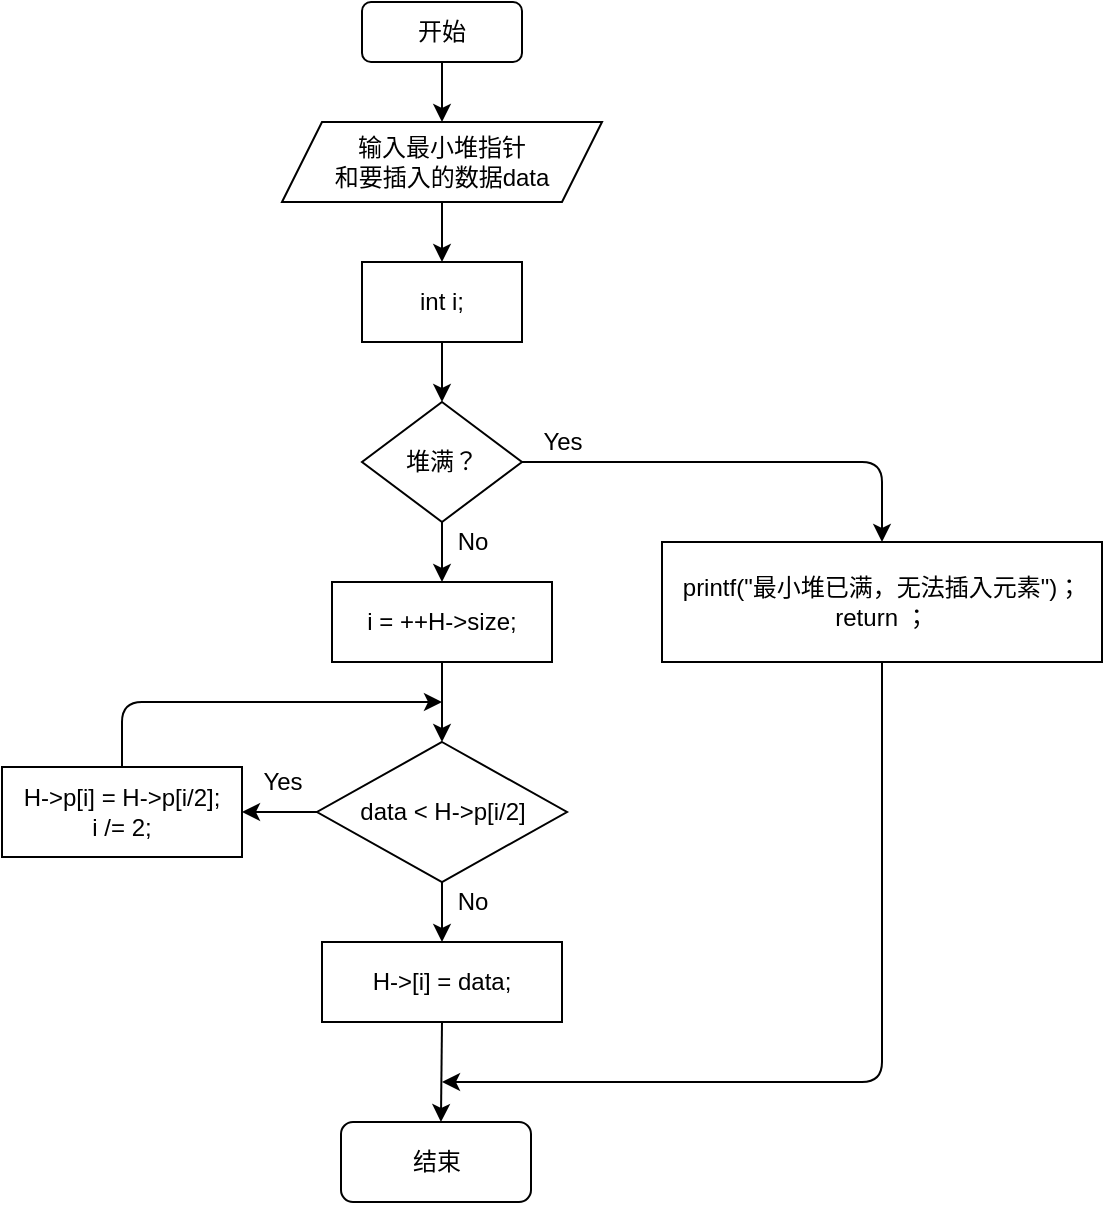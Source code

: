 <mxfile version="15.2.9" type="github">
  <diagram id="ivB05sWv9L1jxpo7PqUH" name="Page-1">
    <mxGraphModel dx="1018" dy="727" grid="1" gridSize="10" guides="1" tooltips="1" connect="1" arrows="1" fold="1" page="1" pageScale="1" pageWidth="1169" pageHeight="1654" math="0" shadow="0">
      <root>
        <mxCell id="0" />
        <mxCell id="1" parent="0" />
        <mxCell id="7sR8YtPCcpMU5hdvQP7o-1" value="开始" style="rounded=1;whiteSpace=wrap;html=1;" vertex="1" parent="1">
          <mxGeometry x="210" y="40" width="80" height="30" as="geometry" />
        </mxCell>
        <mxCell id="7sR8YtPCcpMU5hdvQP7o-2" value="输入最小堆指针&lt;br&gt;和要插入的数据data" style="shape=parallelogram;perimeter=parallelogramPerimeter;whiteSpace=wrap;html=1;fixedSize=1;" vertex="1" parent="1">
          <mxGeometry x="170" y="100" width="160" height="40" as="geometry" />
        </mxCell>
        <mxCell id="7sR8YtPCcpMU5hdvQP7o-3" value="int i;" style="rounded=0;whiteSpace=wrap;html=1;" vertex="1" parent="1">
          <mxGeometry x="210" y="170" width="80" height="40" as="geometry" />
        </mxCell>
        <mxCell id="7sR8YtPCcpMU5hdvQP7o-4" value="堆满？" style="rhombus;whiteSpace=wrap;html=1;" vertex="1" parent="1">
          <mxGeometry x="210" y="240" width="80" height="60" as="geometry" />
        </mxCell>
        <mxCell id="7sR8YtPCcpMU5hdvQP7o-5" value="printf(&quot;最小堆已满，无法插入元素&quot;)；&lt;br&gt;return ；" style="rounded=0;whiteSpace=wrap;html=1;" vertex="1" parent="1">
          <mxGeometry x="360" y="310" width="220" height="60" as="geometry" />
        </mxCell>
        <mxCell id="7sR8YtPCcpMU5hdvQP7o-7" value="i = ++H-&amp;gt;size;" style="rounded=0;whiteSpace=wrap;html=1;" vertex="1" parent="1">
          <mxGeometry x="195" y="330" width="110" height="40" as="geometry" />
        </mxCell>
        <mxCell id="7sR8YtPCcpMU5hdvQP7o-8" value="data &amp;lt; H-&amp;gt;p[i/2]" style="rhombus;whiteSpace=wrap;html=1;" vertex="1" parent="1">
          <mxGeometry x="187.5" y="410" width="125" height="70" as="geometry" />
        </mxCell>
        <mxCell id="7sR8YtPCcpMU5hdvQP7o-9" value="H-&amp;gt;p[i] = H-&amp;gt;p[i/2];&lt;br&gt;i /= 2;" style="rounded=0;whiteSpace=wrap;html=1;" vertex="1" parent="1">
          <mxGeometry x="30" y="422.5" width="120" height="45" as="geometry" />
        </mxCell>
        <mxCell id="7sR8YtPCcpMU5hdvQP7o-10" value="H-&amp;gt;[i] = data;" style="rounded=0;whiteSpace=wrap;html=1;" vertex="1" parent="1">
          <mxGeometry x="190" y="510" width="120" height="40" as="geometry" />
        </mxCell>
        <mxCell id="7sR8YtPCcpMU5hdvQP7o-11" value="结束" style="rounded=1;whiteSpace=wrap;html=1;" vertex="1" parent="1">
          <mxGeometry x="199.5" y="600" width="95" height="40" as="geometry" />
        </mxCell>
        <mxCell id="7sR8YtPCcpMU5hdvQP7o-12" value="" style="endArrow=classic;html=1;exitX=0.5;exitY=1;exitDx=0;exitDy=0;entryX=0.5;entryY=0;entryDx=0;entryDy=0;" edge="1" parent="1" source="7sR8YtPCcpMU5hdvQP7o-1" target="7sR8YtPCcpMU5hdvQP7o-2">
          <mxGeometry width="50" height="50" relative="1" as="geometry">
            <mxPoint x="290" y="290" as="sourcePoint" />
            <mxPoint x="340" y="240" as="targetPoint" />
          </mxGeometry>
        </mxCell>
        <mxCell id="7sR8YtPCcpMU5hdvQP7o-15" value="" style="endArrow=classic;html=1;exitX=0.5;exitY=1;exitDx=0;exitDy=0;" edge="1" parent="1" source="7sR8YtPCcpMU5hdvQP7o-2">
          <mxGeometry width="50" height="50" relative="1" as="geometry">
            <mxPoint x="290" y="290" as="sourcePoint" />
            <mxPoint x="250" y="170" as="targetPoint" />
          </mxGeometry>
        </mxCell>
        <mxCell id="7sR8YtPCcpMU5hdvQP7o-18" value="" style="endArrow=classic;html=1;exitX=0.5;exitY=1;exitDx=0;exitDy=0;entryX=0.5;entryY=0;entryDx=0;entryDy=0;" edge="1" parent="1" source="7sR8YtPCcpMU5hdvQP7o-3" target="7sR8YtPCcpMU5hdvQP7o-4">
          <mxGeometry width="50" height="50" relative="1" as="geometry">
            <mxPoint x="290" y="290" as="sourcePoint" />
            <mxPoint x="340" y="240" as="targetPoint" />
          </mxGeometry>
        </mxCell>
        <mxCell id="7sR8YtPCcpMU5hdvQP7o-19" value="" style="endArrow=classic;html=1;exitX=0.5;exitY=1;exitDx=0;exitDy=0;entryX=0.5;entryY=0;entryDx=0;entryDy=0;" edge="1" parent="1" source="7sR8YtPCcpMU5hdvQP7o-4" target="7sR8YtPCcpMU5hdvQP7o-7">
          <mxGeometry width="50" height="50" relative="1" as="geometry">
            <mxPoint x="290" y="290" as="sourcePoint" />
            <mxPoint x="340" y="240" as="targetPoint" />
          </mxGeometry>
        </mxCell>
        <mxCell id="7sR8YtPCcpMU5hdvQP7o-20" value="" style="endArrow=classic;html=1;exitX=0.5;exitY=1;exitDx=0;exitDy=0;entryX=0.5;entryY=0;entryDx=0;entryDy=0;" edge="1" parent="1" source="7sR8YtPCcpMU5hdvQP7o-7" target="7sR8YtPCcpMU5hdvQP7o-8">
          <mxGeometry width="50" height="50" relative="1" as="geometry">
            <mxPoint x="290" y="330" as="sourcePoint" />
            <mxPoint x="340" y="280" as="targetPoint" />
          </mxGeometry>
        </mxCell>
        <mxCell id="7sR8YtPCcpMU5hdvQP7o-21" value="" style="endArrow=classic;html=1;exitX=0.5;exitY=1;exitDx=0;exitDy=0;entryX=0.5;entryY=0;entryDx=0;entryDy=0;" edge="1" parent="1" source="7sR8YtPCcpMU5hdvQP7o-8" target="7sR8YtPCcpMU5hdvQP7o-10">
          <mxGeometry width="50" height="50" relative="1" as="geometry">
            <mxPoint x="290" y="430" as="sourcePoint" />
            <mxPoint x="340" y="380" as="targetPoint" />
          </mxGeometry>
        </mxCell>
        <mxCell id="7sR8YtPCcpMU5hdvQP7o-22" value="" style="endArrow=classic;html=1;entryX=0.526;entryY=0;entryDx=0;entryDy=0;entryPerimeter=0;" edge="1" parent="1" target="7sR8YtPCcpMU5hdvQP7o-11">
          <mxGeometry width="50" height="50" relative="1" as="geometry">
            <mxPoint x="250" y="550" as="sourcePoint" />
            <mxPoint x="340" y="380" as="targetPoint" />
          </mxGeometry>
        </mxCell>
        <mxCell id="7sR8YtPCcpMU5hdvQP7o-23" value="" style="endArrow=classic;html=1;exitX=1;exitY=0.5;exitDx=0;exitDy=0;entryX=0.5;entryY=0;entryDx=0;entryDy=0;" edge="1" parent="1" source="7sR8YtPCcpMU5hdvQP7o-4" target="7sR8YtPCcpMU5hdvQP7o-5">
          <mxGeometry width="50" height="50" relative="1" as="geometry">
            <mxPoint x="290" y="390" as="sourcePoint" />
            <mxPoint x="340" y="340" as="targetPoint" />
            <Array as="points">
              <mxPoint x="470" y="270" />
            </Array>
          </mxGeometry>
        </mxCell>
        <mxCell id="7sR8YtPCcpMU5hdvQP7o-25" value="Yes" style="text;html=1;align=center;verticalAlign=middle;resizable=0;points=[];autosize=1;strokeColor=none;fillColor=none;" vertex="1" parent="1">
          <mxGeometry x="290" y="250" width="40" height="20" as="geometry" />
        </mxCell>
        <mxCell id="7sR8YtPCcpMU5hdvQP7o-26" value="No" style="text;html=1;align=center;verticalAlign=middle;resizable=0;points=[];autosize=1;strokeColor=none;fillColor=none;" vertex="1" parent="1">
          <mxGeometry x="250" y="300" width="30" height="20" as="geometry" />
        </mxCell>
        <mxCell id="7sR8YtPCcpMU5hdvQP7o-27" value="" style="endArrow=classic;html=1;exitX=0.5;exitY=1;exitDx=0;exitDy=0;" edge="1" parent="1" source="7sR8YtPCcpMU5hdvQP7o-5">
          <mxGeometry width="50" height="50" relative="1" as="geometry">
            <mxPoint x="310" y="510" as="sourcePoint" />
            <mxPoint x="250" y="580" as="targetPoint" />
            <Array as="points">
              <mxPoint x="470" y="580" />
            </Array>
          </mxGeometry>
        </mxCell>
        <mxCell id="7sR8YtPCcpMU5hdvQP7o-29" value="" style="endArrow=classic;html=1;exitX=0;exitY=0.5;exitDx=0;exitDy=0;entryX=1;entryY=0.5;entryDx=0;entryDy=0;" edge="1" parent="1" source="7sR8YtPCcpMU5hdvQP7o-8" target="7sR8YtPCcpMU5hdvQP7o-9">
          <mxGeometry width="50" height="50" relative="1" as="geometry">
            <mxPoint x="310" y="510" as="sourcePoint" />
            <mxPoint x="360" y="460" as="targetPoint" />
          </mxGeometry>
        </mxCell>
        <mxCell id="7sR8YtPCcpMU5hdvQP7o-31" value="" style="endArrow=classic;html=1;exitX=0.5;exitY=0;exitDx=0;exitDy=0;" edge="1" parent="1" source="7sR8YtPCcpMU5hdvQP7o-9">
          <mxGeometry width="50" height="50" relative="1" as="geometry">
            <mxPoint x="310" y="510" as="sourcePoint" />
            <mxPoint x="250" y="390" as="targetPoint" />
            <Array as="points">
              <mxPoint x="90" y="390" />
            </Array>
          </mxGeometry>
        </mxCell>
        <mxCell id="7sR8YtPCcpMU5hdvQP7o-32" value="Yes" style="text;html=1;align=center;verticalAlign=middle;resizable=0;points=[];autosize=1;strokeColor=none;fillColor=none;" vertex="1" parent="1">
          <mxGeometry x="150" y="420" width="40" height="20" as="geometry" />
        </mxCell>
        <mxCell id="7sR8YtPCcpMU5hdvQP7o-33" value="No" style="text;html=1;align=center;verticalAlign=middle;resizable=0;points=[];autosize=1;strokeColor=none;fillColor=none;" vertex="1" parent="1">
          <mxGeometry x="250" y="480" width="30" height="20" as="geometry" />
        </mxCell>
      </root>
    </mxGraphModel>
  </diagram>
</mxfile>

